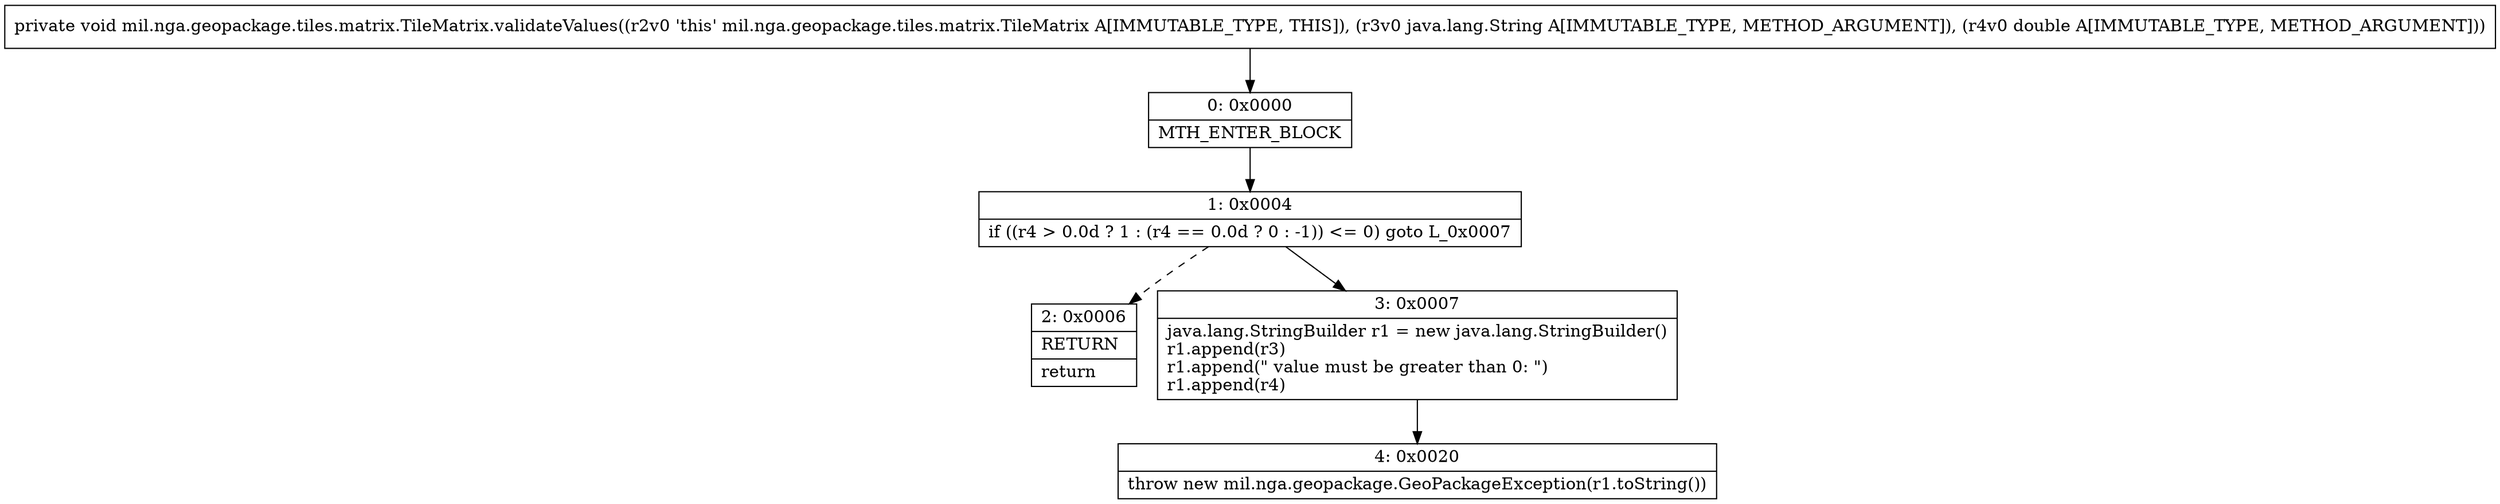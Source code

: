 digraph "CFG formil.nga.geopackage.tiles.matrix.TileMatrix.validateValues(Ljava\/lang\/String;D)V" {
Node_0 [shape=record,label="{0\:\ 0x0000|MTH_ENTER_BLOCK\l}"];
Node_1 [shape=record,label="{1\:\ 0x0004|if ((r4 \> 0.0d ? 1 : (r4 == 0.0d ? 0 : \-1)) \<= 0) goto L_0x0007\l}"];
Node_2 [shape=record,label="{2\:\ 0x0006|RETURN\l|return\l}"];
Node_3 [shape=record,label="{3\:\ 0x0007|java.lang.StringBuilder r1 = new java.lang.StringBuilder()\lr1.append(r3)\lr1.append(\" value must be greater than 0: \")\lr1.append(r4)\l}"];
Node_4 [shape=record,label="{4\:\ 0x0020|throw new mil.nga.geopackage.GeoPackageException(r1.toString())\l}"];
MethodNode[shape=record,label="{private void mil.nga.geopackage.tiles.matrix.TileMatrix.validateValues((r2v0 'this' mil.nga.geopackage.tiles.matrix.TileMatrix A[IMMUTABLE_TYPE, THIS]), (r3v0 java.lang.String A[IMMUTABLE_TYPE, METHOD_ARGUMENT]), (r4v0 double A[IMMUTABLE_TYPE, METHOD_ARGUMENT])) }"];
MethodNode -> Node_0;
Node_0 -> Node_1;
Node_1 -> Node_2[style=dashed];
Node_1 -> Node_3;
Node_3 -> Node_4;
}

